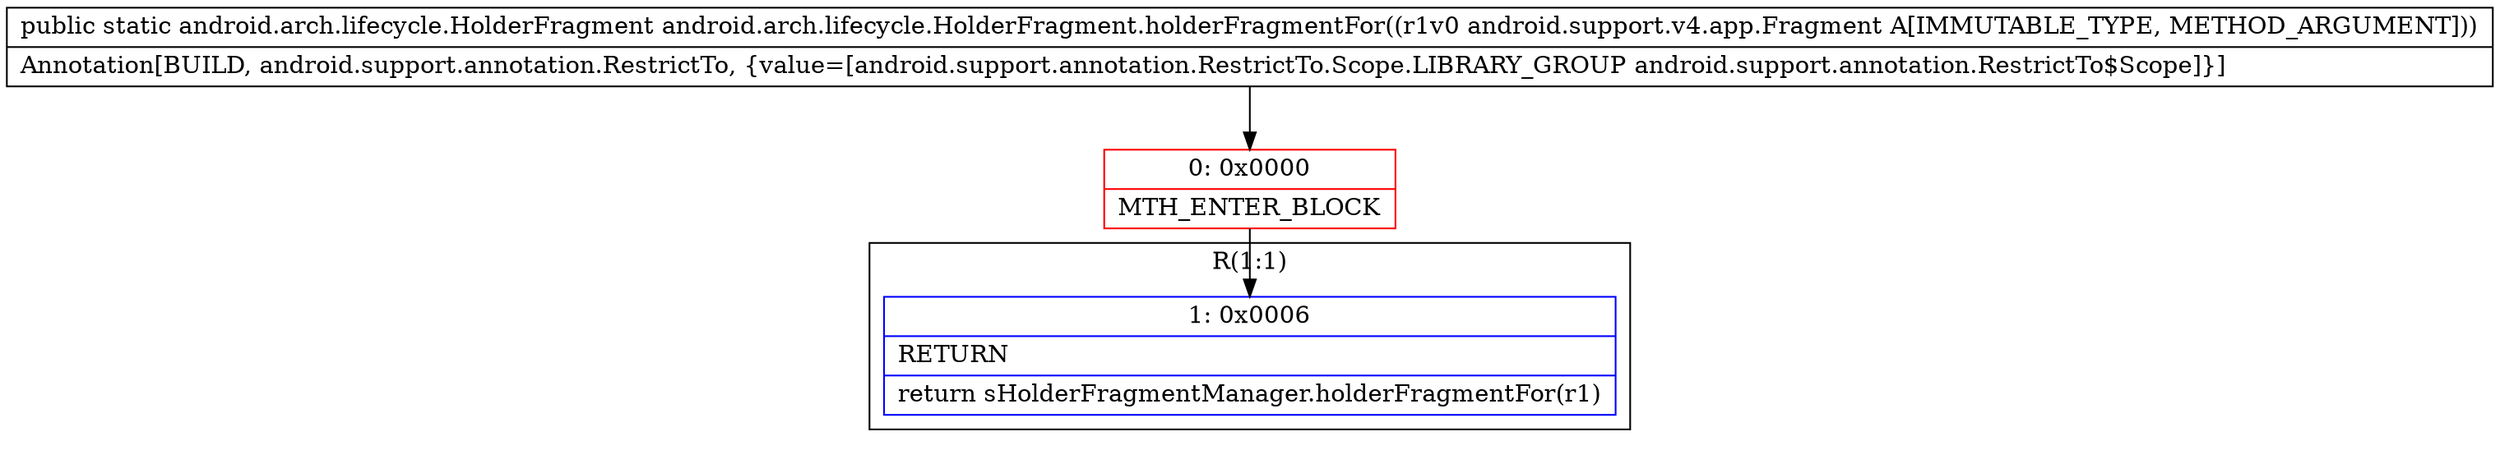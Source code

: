 digraph "CFG forandroid.arch.lifecycle.HolderFragment.holderFragmentFor(Landroid\/support\/v4\/app\/Fragment;)Landroid\/arch\/lifecycle\/HolderFragment;" {
subgraph cluster_Region_896558460 {
label = "R(1:1)";
node [shape=record,color=blue];
Node_1 [shape=record,label="{1\:\ 0x0006|RETURN\l|return sHolderFragmentManager.holderFragmentFor(r1)\l}"];
}
Node_0 [shape=record,color=red,label="{0\:\ 0x0000|MTH_ENTER_BLOCK\l}"];
MethodNode[shape=record,label="{public static android.arch.lifecycle.HolderFragment android.arch.lifecycle.HolderFragment.holderFragmentFor((r1v0 android.support.v4.app.Fragment A[IMMUTABLE_TYPE, METHOD_ARGUMENT]))  | Annotation[BUILD, android.support.annotation.RestrictTo, \{value=[android.support.annotation.RestrictTo.Scope.LIBRARY_GROUP android.support.annotation.RestrictTo$Scope]\}]\l}"];
MethodNode -> Node_0;
Node_0 -> Node_1;
}

